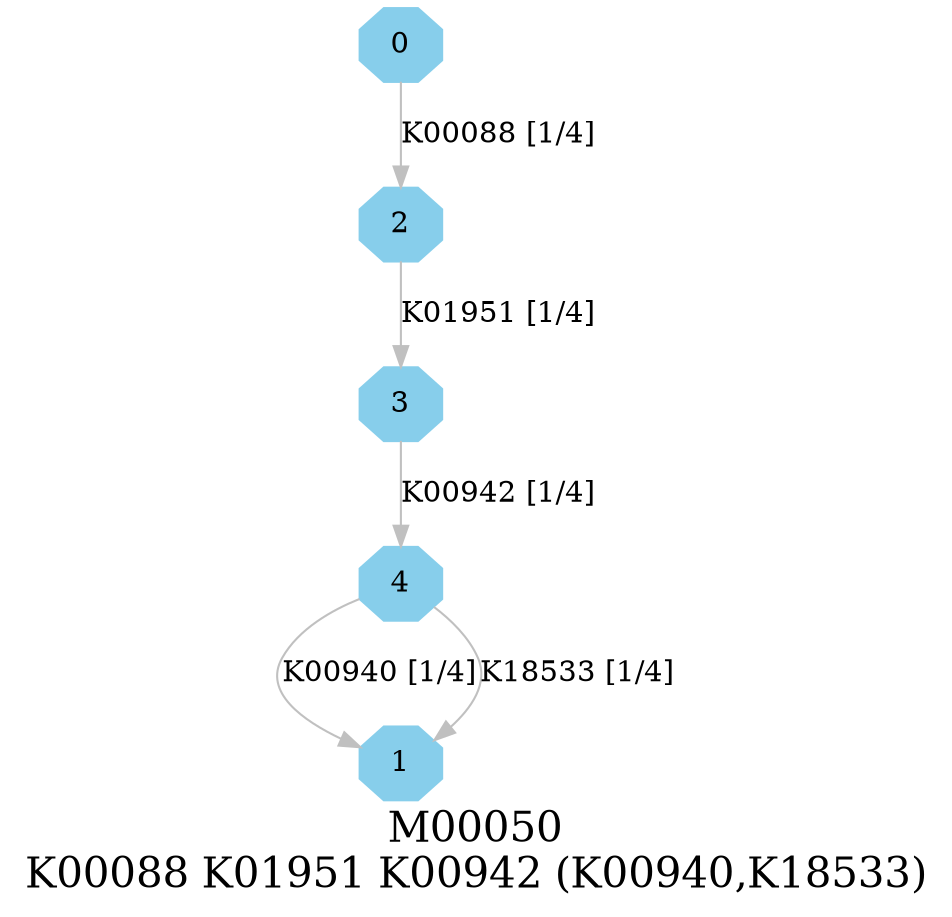 digraph G {
graph [label="M00050
K00088 K01951 K00942 (K00940,K18533)",fontsize=20];
node [shape=box,style=filled];
edge [len=3,color=grey];
{node [width=.3,height=.3,shape=octagon,style=filled,color=skyblue] 0 1 2 3 4 }
0 -> 2 [label="K00088 [1/4]"];
2 -> 3 [label="K01951 [1/4]"];
3 -> 4 [label="K00942 [1/4]"];
4 -> 1 [label="K00940 [1/4]"];
4 -> 1 [label="K18533 [1/4]"];
}